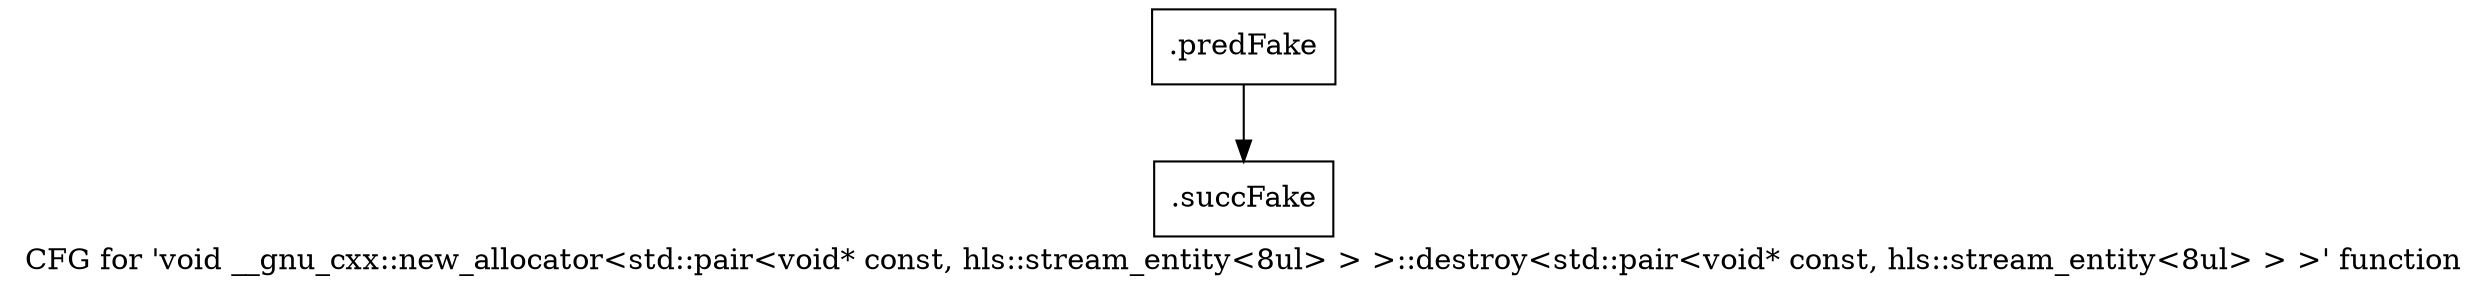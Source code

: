 digraph "CFG for 'void __gnu_cxx::new_allocator\<std::pair\<void* const, hls::stream_entity\<8ul\> \> \>::destroy\<std::pair\<void* const, hls::stream_entity\<8ul\> \> \>' function" {
	label="CFG for 'void __gnu_cxx::new_allocator\<std::pair\<void* const, hls::stream_entity\<8ul\> \> \>::destroy\<std::pair\<void* const, hls::stream_entity\<8ul\> \> \>' function";

	Node0x60150c0 [shape=record,filename="",linenumber="",label="{.predFake}"];
	Node0x60150c0 -> Node0x632a1f0[ callList="" memoryops="" filename="/mnt/xilinx/Vitis_HLS/2021.2/tps/lnx64/gcc-6.2.0/lib/gcc/x86_64-pc-linux-gnu/6.2.0/../../../../include/c++/6.2.0/ext/new_allocator.h" execusionnum="0"];
	Node0x632a1f0 [shape=record,filename="/mnt/xilinx/Vitis_HLS/2021.2/tps/lnx64/gcc-6.2.0/lib/gcc/x86_64-pc-linux-gnu/6.2.0/../../../../include/c++/6.2.0/ext/new_allocator.h",linenumber="124",label="{.succFake}"];
}
